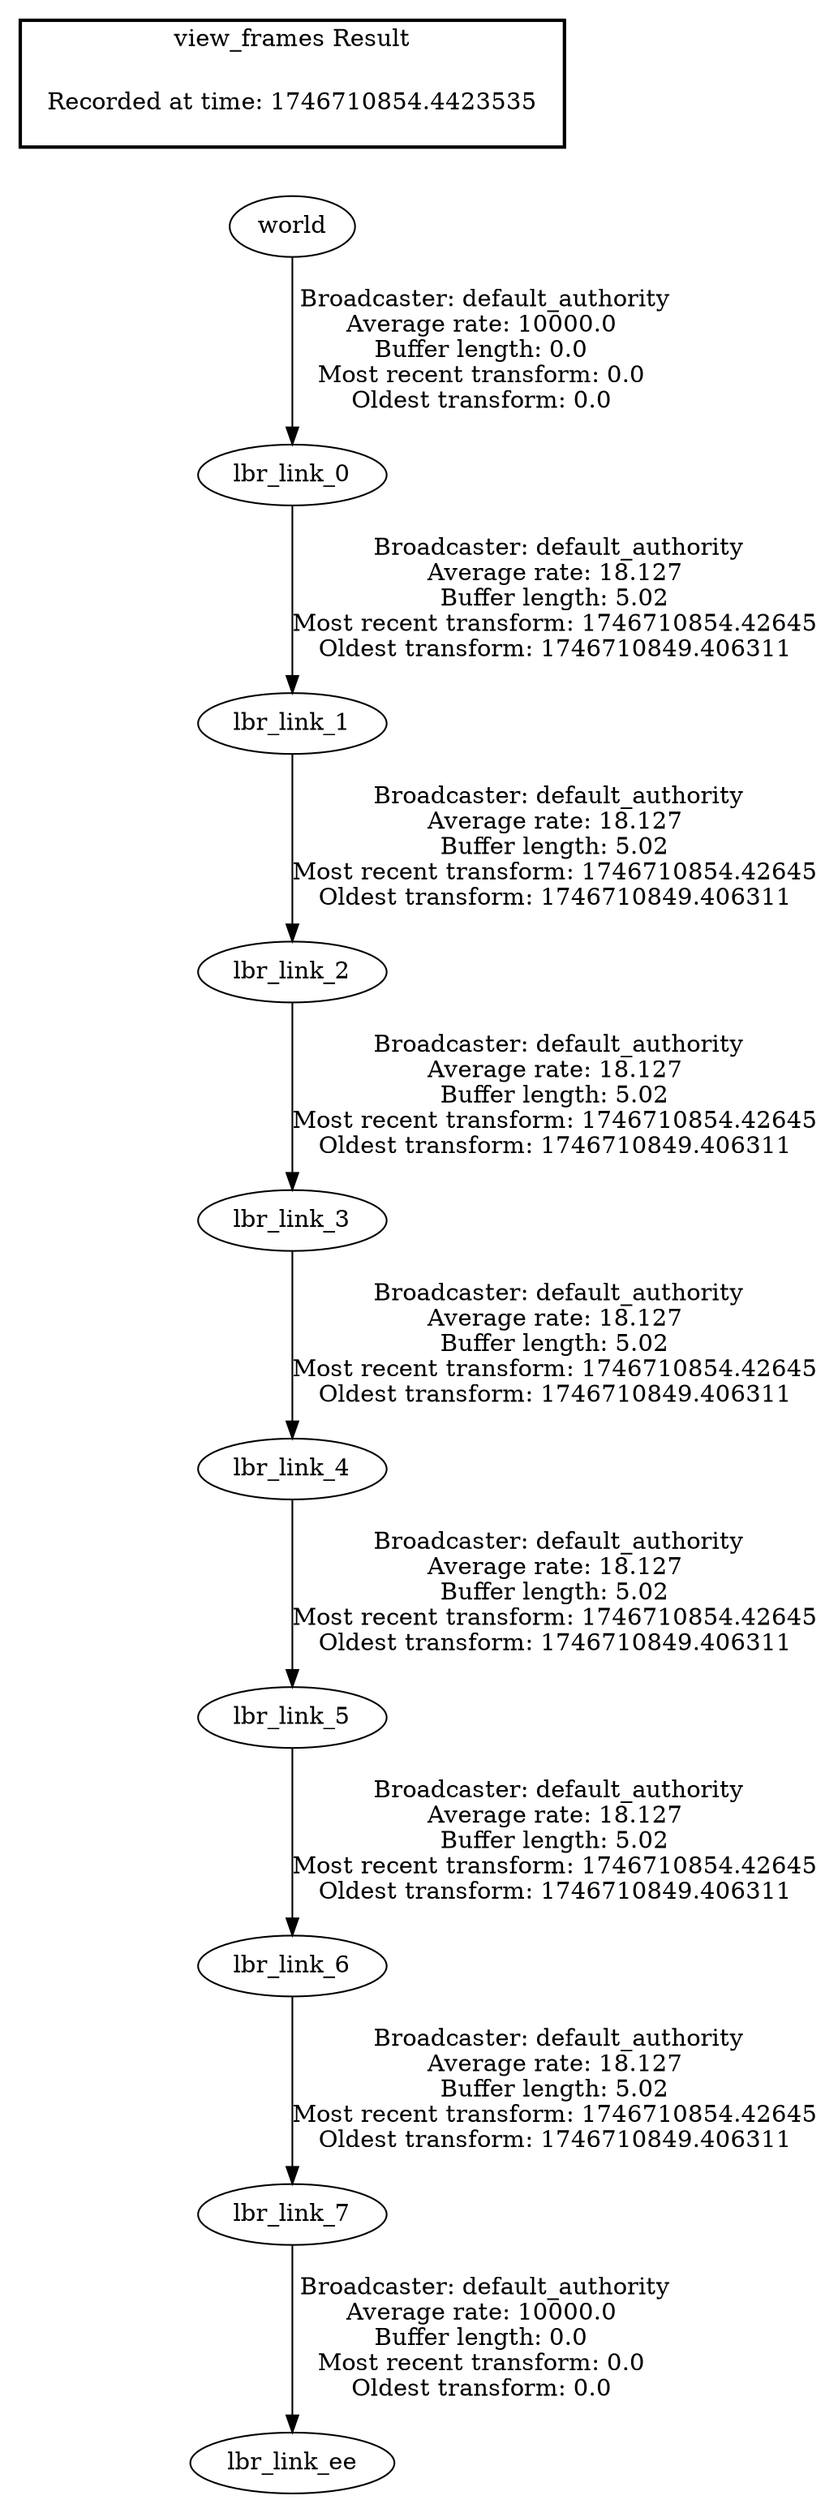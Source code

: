 digraph G {
"lbr_link_7" -> "lbr_link_ee"[label=" Broadcaster: default_authority\nAverage rate: 10000.0\nBuffer length: 0.0\nMost recent transform: 0.0\nOldest transform: 0.0\n"];
"lbr_link_6" -> "lbr_link_7"[label=" Broadcaster: default_authority\nAverage rate: 18.127\nBuffer length: 5.02\nMost recent transform: 1746710854.42645\nOldest transform: 1746710849.406311\n"];
"world" -> "lbr_link_0"[label=" Broadcaster: default_authority\nAverage rate: 10000.0\nBuffer length: 0.0\nMost recent transform: 0.0\nOldest transform: 0.0\n"];
"lbr_link_0" -> "lbr_link_1"[label=" Broadcaster: default_authority\nAverage rate: 18.127\nBuffer length: 5.02\nMost recent transform: 1746710854.42645\nOldest transform: 1746710849.406311\n"];
"lbr_link_1" -> "lbr_link_2"[label=" Broadcaster: default_authority\nAverage rate: 18.127\nBuffer length: 5.02\nMost recent transform: 1746710854.42645\nOldest transform: 1746710849.406311\n"];
"lbr_link_2" -> "lbr_link_3"[label=" Broadcaster: default_authority\nAverage rate: 18.127\nBuffer length: 5.02\nMost recent transform: 1746710854.42645\nOldest transform: 1746710849.406311\n"];
"lbr_link_3" -> "lbr_link_4"[label=" Broadcaster: default_authority\nAverage rate: 18.127\nBuffer length: 5.02\nMost recent transform: 1746710854.42645\nOldest transform: 1746710849.406311\n"];
"lbr_link_4" -> "lbr_link_5"[label=" Broadcaster: default_authority\nAverage rate: 18.127\nBuffer length: 5.02\nMost recent transform: 1746710854.42645\nOldest transform: 1746710849.406311\n"];
"lbr_link_5" -> "lbr_link_6"[label=" Broadcaster: default_authority\nAverage rate: 18.127\nBuffer length: 5.02\nMost recent transform: 1746710854.42645\nOldest transform: 1746710849.406311\n"];
edge [style=invis];
 subgraph cluster_legend { style=bold; color=black; label ="view_frames Result";
"Recorded at time: 1746710854.4423535"[ shape=plaintext ] ;
}->"world";
}